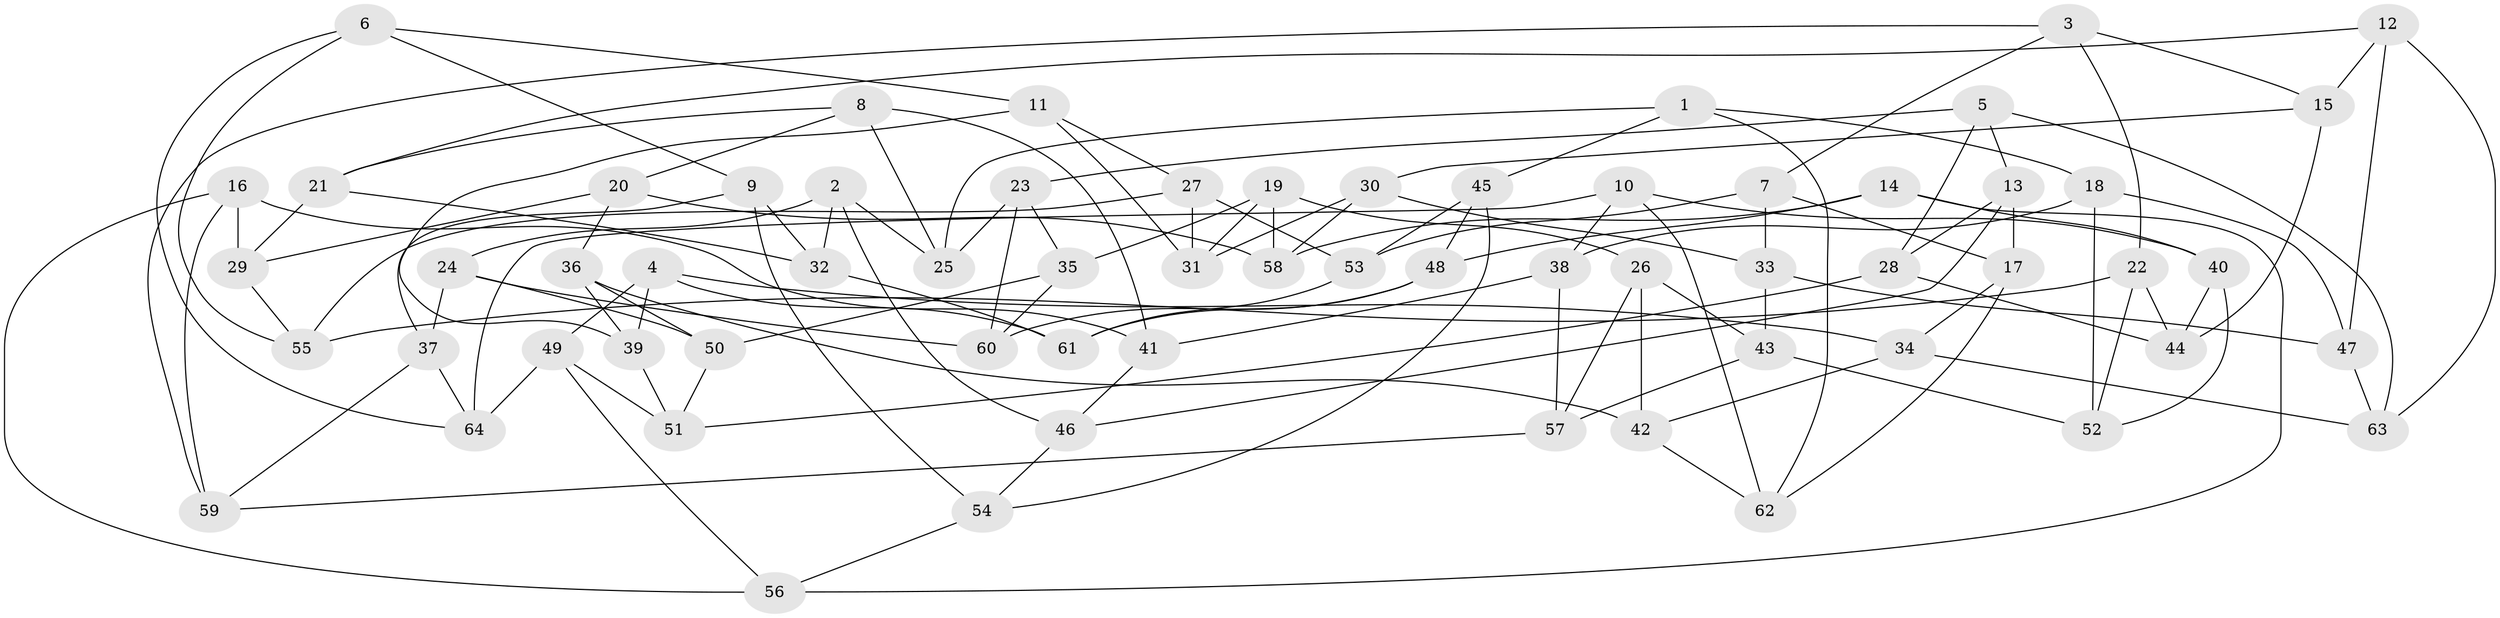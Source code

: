 // coarse degree distribution, {5: 0.18181818181818182, 4: 0.5909090909090909, 8: 0.045454545454545456, 3: 0.11363636363636363, 7: 0.022727272727272728, 6: 0.022727272727272728, 10: 0.022727272727272728}
// Generated by graph-tools (version 1.1) at 2025/02/03/04/25 22:02:11]
// undirected, 64 vertices, 128 edges
graph export_dot {
graph [start="1"]
  node [color=gray90,style=filled];
  1;
  2;
  3;
  4;
  5;
  6;
  7;
  8;
  9;
  10;
  11;
  12;
  13;
  14;
  15;
  16;
  17;
  18;
  19;
  20;
  21;
  22;
  23;
  24;
  25;
  26;
  27;
  28;
  29;
  30;
  31;
  32;
  33;
  34;
  35;
  36;
  37;
  38;
  39;
  40;
  41;
  42;
  43;
  44;
  45;
  46;
  47;
  48;
  49;
  50;
  51;
  52;
  53;
  54;
  55;
  56;
  57;
  58;
  59;
  60;
  61;
  62;
  63;
  64;
  1 -- 62;
  1 -- 45;
  1 -- 18;
  1 -- 25;
  2 -- 24;
  2 -- 25;
  2 -- 46;
  2 -- 32;
  3 -- 22;
  3 -- 7;
  3 -- 59;
  3 -- 15;
  4 -- 49;
  4 -- 39;
  4 -- 61;
  4 -- 34;
  5 -- 28;
  5 -- 63;
  5 -- 23;
  5 -- 13;
  6 -- 9;
  6 -- 64;
  6 -- 55;
  6 -- 11;
  7 -- 33;
  7 -- 17;
  7 -- 53;
  8 -- 20;
  8 -- 25;
  8 -- 41;
  8 -- 21;
  9 -- 54;
  9 -- 37;
  9 -- 32;
  10 -- 40;
  10 -- 38;
  10 -- 62;
  10 -- 64;
  11 -- 31;
  11 -- 27;
  11 -- 39;
  12 -- 21;
  12 -- 47;
  12 -- 15;
  12 -- 63;
  13 -- 46;
  13 -- 17;
  13 -- 28;
  14 -- 56;
  14 -- 40;
  14 -- 58;
  14 -- 48;
  15 -- 44;
  15 -- 30;
  16 -- 59;
  16 -- 29;
  16 -- 41;
  16 -- 56;
  17 -- 62;
  17 -- 34;
  18 -- 47;
  18 -- 52;
  18 -- 38;
  19 -- 35;
  19 -- 58;
  19 -- 26;
  19 -- 31;
  20 -- 58;
  20 -- 29;
  20 -- 36;
  21 -- 32;
  21 -- 29;
  22 -- 55;
  22 -- 44;
  22 -- 52;
  23 -- 35;
  23 -- 25;
  23 -- 60;
  24 -- 37;
  24 -- 50;
  24 -- 60;
  26 -- 42;
  26 -- 43;
  26 -- 57;
  27 -- 55;
  27 -- 53;
  27 -- 31;
  28 -- 44;
  28 -- 51;
  29 -- 55;
  30 -- 58;
  30 -- 31;
  30 -- 33;
  32 -- 61;
  33 -- 47;
  33 -- 43;
  34 -- 63;
  34 -- 42;
  35 -- 60;
  35 -- 50;
  36 -- 42;
  36 -- 39;
  36 -- 50;
  37 -- 64;
  37 -- 59;
  38 -- 41;
  38 -- 57;
  39 -- 51;
  40 -- 52;
  40 -- 44;
  41 -- 46;
  42 -- 62;
  43 -- 52;
  43 -- 57;
  45 -- 48;
  45 -- 54;
  45 -- 53;
  46 -- 54;
  47 -- 63;
  48 -- 60;
  48 -- 61;
  49 -- 51;
  49 -- 56;
  49 -- 64;
  50 -- 51;
  53 -- 61;
  54 -- 56;
  57 -- 59;
}
